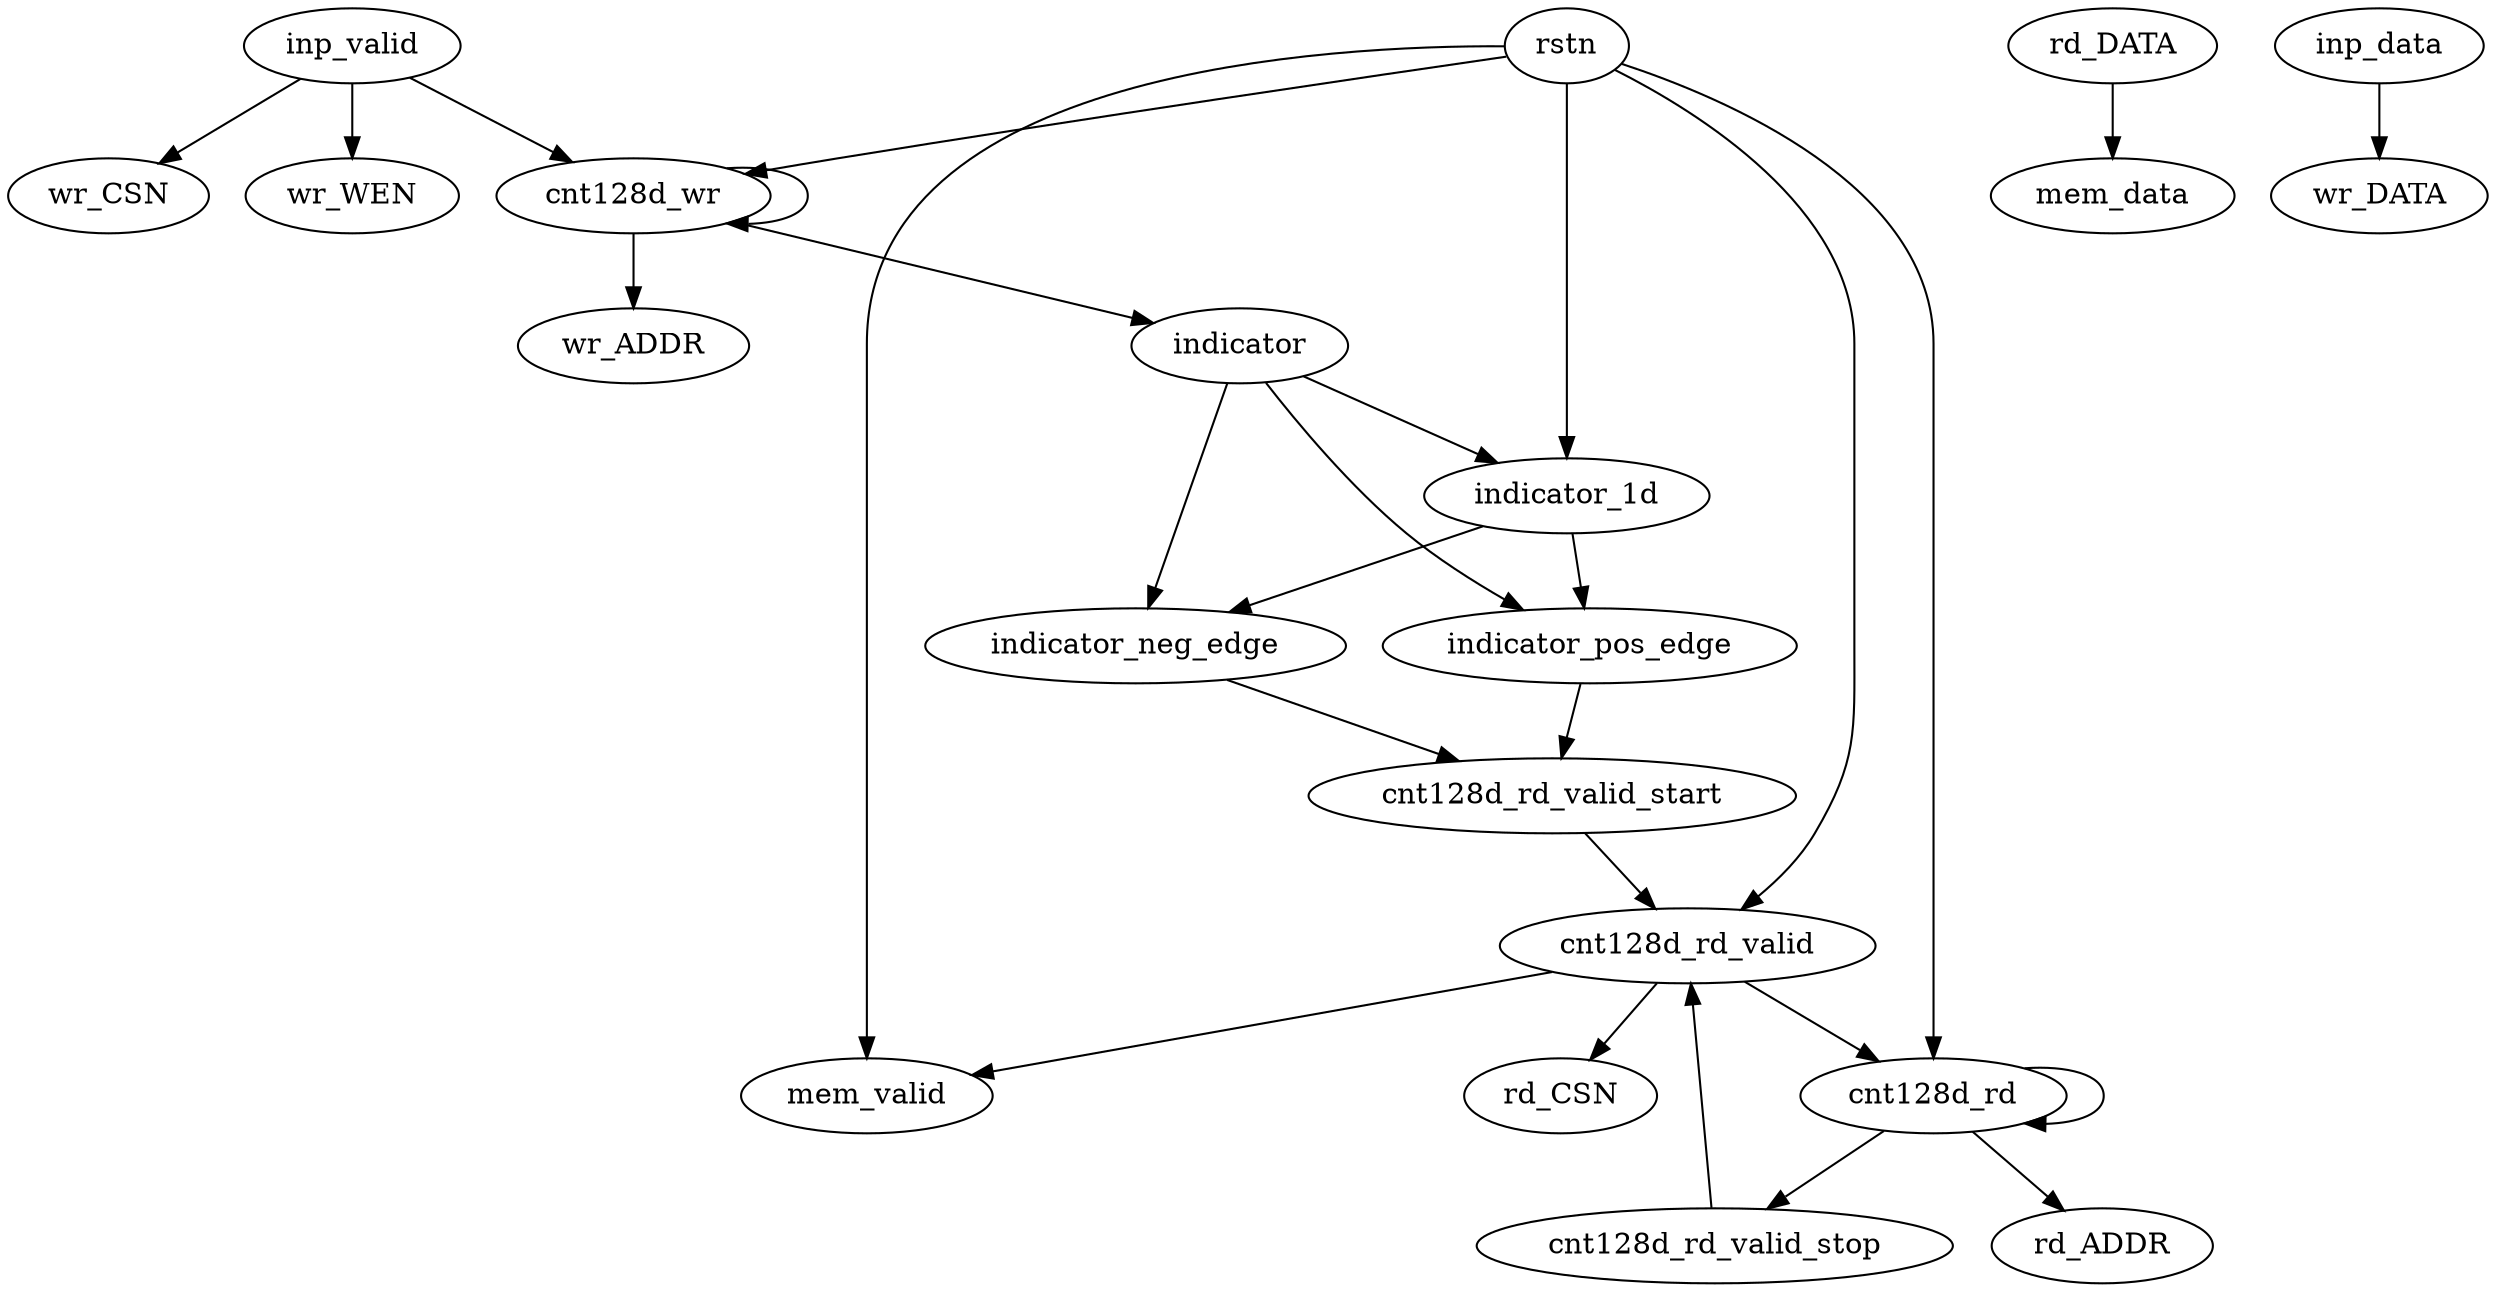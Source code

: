 digraph "" {
	inp_valid -> wr_WEN	 [weight=1.0];
	inp_valid -> cnt128d_wr	 [weight=1.0];
	inp_valid -> wr_CSN	 [weight=1.0];
	cnt128d_rd -> cnt128d_rd	 [weight=1.0];
	cnt128d_rd -> cnt128d_rd_valid_stop	 [weight=1.0];
	cnt128d_rd -> rd_ADDR	 [weight=1.0];
	cnt128d_rd_valid_start -> cnt128d_rd_valid	 [weight=2.0];
	rd_DATA -> mem_data	 [weight=1.0];
	indicator_1d -> indicator_neg_edge	 [weight=1.0];
	indicator_1d -> indicator_pos_edge	 [weight=1.0];
	indicator -> indicator_1d	 [weight=1.0];
	indicator -> indicator_neg_edge	 [weight=1.0];
	indicator -> indicator_pos_edge	 [weight=1.0];
	cnt128d_wr -> wr_ADDR	 [weight=1.0];
	cnt128d_wr -> indicator	 [weight=1.0];
	cnt128d_wr -> cnt128d_wr	 [weight=1.0];
	cnt128d_rd_valid -> cnt128d_rd	 [weight=1.0];
	cnt128d_rd_valid -> mem_valid	 [weight=1.0];
	cnt128d_rd_valid -> rd_CSN	 [weight=1.0];
	cnt128d_rd_valid_stop -> cnt128d_rd_valid	 [weight=1.0];
	indicator_neg_edge -> cnt128d_rd_valid_start	 [weight=1.0];
	rstn -> cnt128d_rd	 [weight=2.0];
	rstn -> indicator_1d	 [weight=2.0];
	rstn -> cnt128d_wr	 [weight=2.0];
	rstn -> mem_valid	 [weight=2.0];
	rstn -> cnt128d_rd_valid	 [weight=3.0];
	inp_data -> wr_DATA	 [weight=1.0];
	indicator_pos_edge -> cnt128d_rd_valid_start	 [weight=1.0];
}
